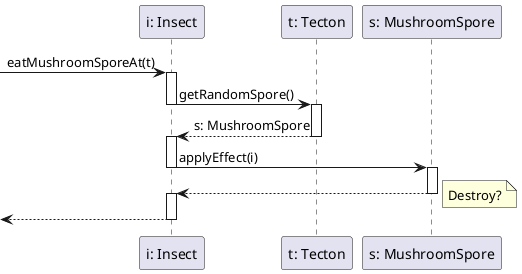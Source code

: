 @startuml Insect.eatMushroomSporeAt

participant "i: Insect" as insect
participant "t: Tecton" as tecton
participant "s: MushroomSpore" as spore

-> insect: eatMushroomSporeAt(t)
activate insect

insect -> tecton: getRandomSpore()
deactivate insect
activate tecton

insect <-- tecton: s: MushroomSpore
deactivate tecton
activate insect

insect -> spore: applyEffect(i)
deactivate insect
activate spore

insect <-- spore
deactivate spore
activate insect
note right: Destroy?

<-- insect
deactivate insect

@enduml